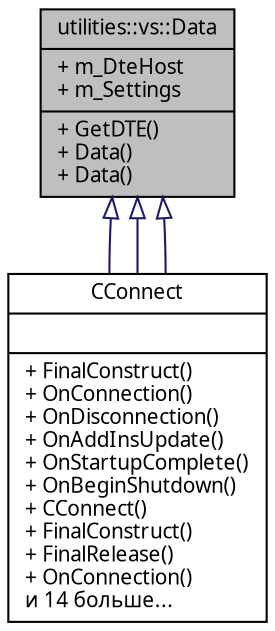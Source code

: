 digraph "utilities::vs::Data"
{
 // INTERACTIVE_SVG=YES
  edge [fontname="Verdana",fontsize="10",labelfontname="Verdana",labelfontsize="10"];
  node [fontname="Verdana",fontsize="10",shape=record];
  Node1 [label="{utilities::vs::Data\n|+ m_DteHost\l+ m_Settings\l|+ GetDTE()\l+ Data()\l+ Data()\l}",height=0.2,width=0.4,color="black", fillcolor="grey75", style="filled", fontcolor="black"];
  Node1 -> Node2 [dir="back",color="midnightblue",fontsize="10",style="solid",arrowtail="onormal",fontname="Verdana"];
  Node2 [label="{CConnect\n||+ FinalConstruct()\l+ OnConnection()\l+ OnDisconnection()\l+ OnAddInsUpdate()\l+ OnStartupComplete()\l+ OnBeginShutdown()\l+ CConnect()\l+ FinalConstruct()\l+ FinalRelease()\l+ OnConnection()\lи 14 больше...\l}",height=0.2,width=0.4,color="black", fillcolor="white", style="filled",URL="$class_c_connect.html",tooltip="Класс входит в Проект Properties   Класс подключения надстройки к Visual Studio. "];
  Node1 -> Node2 [dir="back",color="midnightblue",fontsize="10",style="solid",arrowtail="onormal",fontname="Verdana"];
  Node1 -> Node2 [dir="back",color="midnightblue",fontsize="10",style="solid",arrowtail="onormal",fontname="Verdana"];
}
